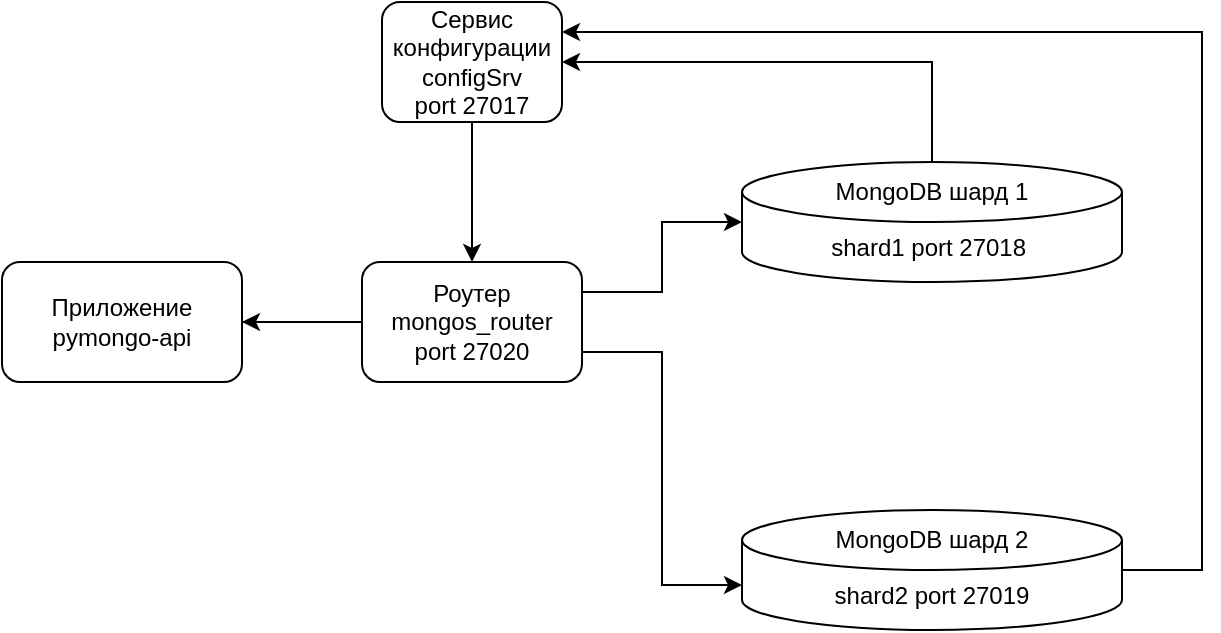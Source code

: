 <mxfile version="24.7.17">
  <diagram name="Page-1" id="-H_mtQnk-PTXWXPvYvuk">
    <mxGraphModel dx="1221" dy="823" grid="1" gridSize="10" guides="1" tooltips="1" connect="1" arrows="1" fold="1" page="1" pageScale="1" pageWidth="1169" pageHeight="827" math="0" shadow="0">
      <root>
        <mxCell id="0" />
        <mxCell id="1" parent="0" />
        <mxCell id="zA23MoTUsTF4_91t8viU-2" value="shard1 port&amp;nbsp;27018&amp;nbsp;" style="shape=cylinder3;whiteSpace=wrap;html=1;boundedLbl=1;backgroundOutline=1;size=15;" parent="1" vertex="1">
          <mxGeometry x="730" y="240" width="190" height="60" as="geometry" />
        </mxCell>
        <mxCell id="zA23MoTUsTF4_91t8viU-3" value="&lt;div&gt;Приложение&lt;/div&gt;pymongo-api" style="rounded=1;whiteSpace=wrap;html=1;" parent="1" vertex="1">
          <mxGeometry x="360" y="290" width="120" height="60" as="geometry" />
        </mxCell>
        <mxCell id="zA23MoTUsTF4_91t8viU-4" style="edgeStyle=orthogonalEdgeStyle;rounded=0;orthogonalLoop=1;jettySize=auto;html=1;exitX=1;exitY=0.5;exitDx=0;exitDy=0;" parent="1" source="zA23MoTUsTF4_91t8viU-3" edge="1">
          <mxGeometry relative="1" as="geometry">
            <mxPoint x="580" y="320" as="targetPoint" />
          </mxGeometry>
        </mxCell>
        <mxCell id="EVqmkzgLorPPxyNyWxAq-1" value="" style="edgeStyle=orthogonalEdgeStyle;rounded=0;orthogonalLoop=1;jettySize=auto;html=1;" edge="1" parent="1" source="owCK5AHuxcXXN9G-xscD-1" target="zA23MoTUsTF4_91t8viU-3">
          <mxGeometry relative="1" as="geometry" />
        </mxCell>
        <mxCell id="owCK5AHuxcXXN9G-xscD-1" value="Роутер&lt;div&gt;mongos_router&lt;br&gt;&lt;div&gt;port&amp;nbsp;27020&lt;/div&gt;&lt;/div&gt;" style="rounded=1;whiteSpace=wrap;html=1;" parent="1" vertex="1">
          <mxGeometry x="540" y="290" width="110" height="60" as="geometry" />
        </mxCell>
        <mxCell id="owCK5AHuxcXXN9G-xscD-2" value="Сервис конфигурации&lt;div&gt;configSrv&lt;br&gt;&lt;div&gt;port&amp;nbsp;27017&lt;/div&gt;&lt;/div&gt;" style="rounded=1;whiteSpace=wrap;html=1;" parent="1" vertex="1">
          <mxGeometry x="550" y="160" width="90" height="60" as="geometry" />
        </mxCell>
        <mxCell id="owCK5AHuxcXXN9G-xscD-3" style="edgeStyle=orthogonalEdgeStyle;rounded=0;orthogonalLoop=1;jettySize=auto;html=1;exitX=0.5;exitY=0;exitDx=0;exitDy=0;entryX=1;entryY=0.5;entryDx=0;entryDy=0;exitPerimeter=0;" parent="1" source="zA23MoTUsTF4_91t8viU-2" target="owCK5AHuxcXXN9G-xscD-2" edge="1">
          <mxGeometry relative="1" as="geometry">
            <mxPoint x="620" y="240" as="sourcePoint" />
            <mxPoint x="720" y="240" as="targetPoint" />
          </mxGeometry>
        </mxCell>
        <mxCell id="owCK5AHuxcXXN9G-xscD-4" style="edgeStyle=orthogonalEdgeStyle;rounded=0;orthogonalLoop=1;jettySize=auto;html=1;exitX=0.5;exitY=1;exitDx=0;exitDy=0;entryX=0.5;entryY=0;entryDx=0;entryDy=0;" parent="1" source="owCK5AHuxcXXN9G-xscD-2" target="owCK5AHuxcXXN9G-xscD-1" edge="1">
          <mxGeometry relative="1" as="geometry">
            <mxPoint x="750" y="290" as="sourcePoint" />
            <mxPoint x="670" y="200" as="targetPoint" />
          </mxGeometry>
        </mxCell>
        <mxCell id="owCK5AHuxcXXN9G-xscD-5" style="edgeStyle=orthogonalEdgeStyle;rounded=0;orthogonalLoop=1;jettySize=auto;html=1;exitX=1;exitY=0.25;exitDx=0;exitDy=0;entryX=0;entryY=0.5;entryDx=0;entryDy=0;entryPerimeter=0;" parent="1" source="owCK5AHuxcXXN9G-xscD-1" target="zA23MoTUsTF4_91t8viU-2" edge="1">
          <mxGeometry relative="1" as="geometry">
            <mxPoint x="625" y="230" as="sourcePoint" />
            <mxPoint x="730" y="307.5" as="targetPoint" />
          </mxGeometry>
        </mxCell>
        <mxCell id="owCK5AHuxcXXN9G-xscD-7" style="edgeStyle=orthogonalEdgeStyle;rounded=0;orthogonalLoop=1;jettySize=auto;html=1;exitX=1;exitY=0.75;exitDx=0;exitDy=0;entryX=0;entryY=0;entryDx=0;entryDy=37.5;entryPerimeter=0;" parent="1" source="owCK5AHuxcXXN9G-xscD-1" target="owCK5AHuxcXXN9G-xscD-15" edge="1">
          <mxGeometry relative="1" as="geometry">
            <mxPoint x="660" y="315" as="sourcePoint" />
            <mxPoint x="730" y="481.5" as="targetPoint" />
          </mxGeometry>
        </mxCell>
        <mxCell id="owCK5AHuxcXXN9G-xscD-8" style="edgeStyle=orthogonalEdgeStyle;rounded=0;orthogonalLoop=1;jettySize=auto;html=1;exitX=1;exitY=0.5;exitDx=0;exitDy=0;entryX=1;entryY=0.25;entryDx=0;entryDy=0;exitPerimeter=0;" parent="1" source="owCK5AHuxcXXN9G-xscD-15" target="owCK5AHuxcXXN9G-xscD-2" edge="1">
          <mxGeometry relative="1" as="geometry">
            <mxPoint x="920" y="480" as="sourcePoint" />
            <mxPoint x="670" y="200" as="targetPoint" />
            <Array as="points">
              <mxPoint x="960" y="444" />
              <mxPoint x="960" y="175" />
            </Array>
          </mxGeometry>
        </mxCell>
        <mxCell id="owCK5AHuxcXXN9G-xscD-10" value="MongoDB ш&lt;span style=&quot;background-color: initial;&quot;&gt;ард 1&lt;/span&gt;" style="text;html=1;align=center;verticalAlign=middle;whiteSpace=wrap;rounded=0;" parent="1" vertex="1">
          <mxGeometry x="730" y="240" width="190" height="30" as="geometry" />
        </mxCell>
        <mxCell id="owCK5AHuxcXXN9G-xscD-15" value="shard2 port&amp;nbsp;27019" style="shape=cylinder3;whiteSpace=wrap;html=1;boundedLbl=1;backgroundOutline=1;size=15;" parent="1" vertex="1">
          <mxGeometry x="730" y="414" width="190" height="60" as="geometry" />
        </mxCell>
        <mxCell id="owCK5AHuxcXXN9G-xscD-16" value="MongoDB ш&lt;span style=&quot;background-color: initial;&quot;&gt;ард 2&lt;/span&gt;" style="text;html=1;align=center;verticalAlign=middle;whiteSpace=wrap;rounded=0;" parent="1" vertex="1">
          <mxGeometry x="730" y="414" width="190" height="30" as="geometry" />
        </mxCell>
      </root>
    </mxGraphModel>
  </diagram>
</mxfile>
